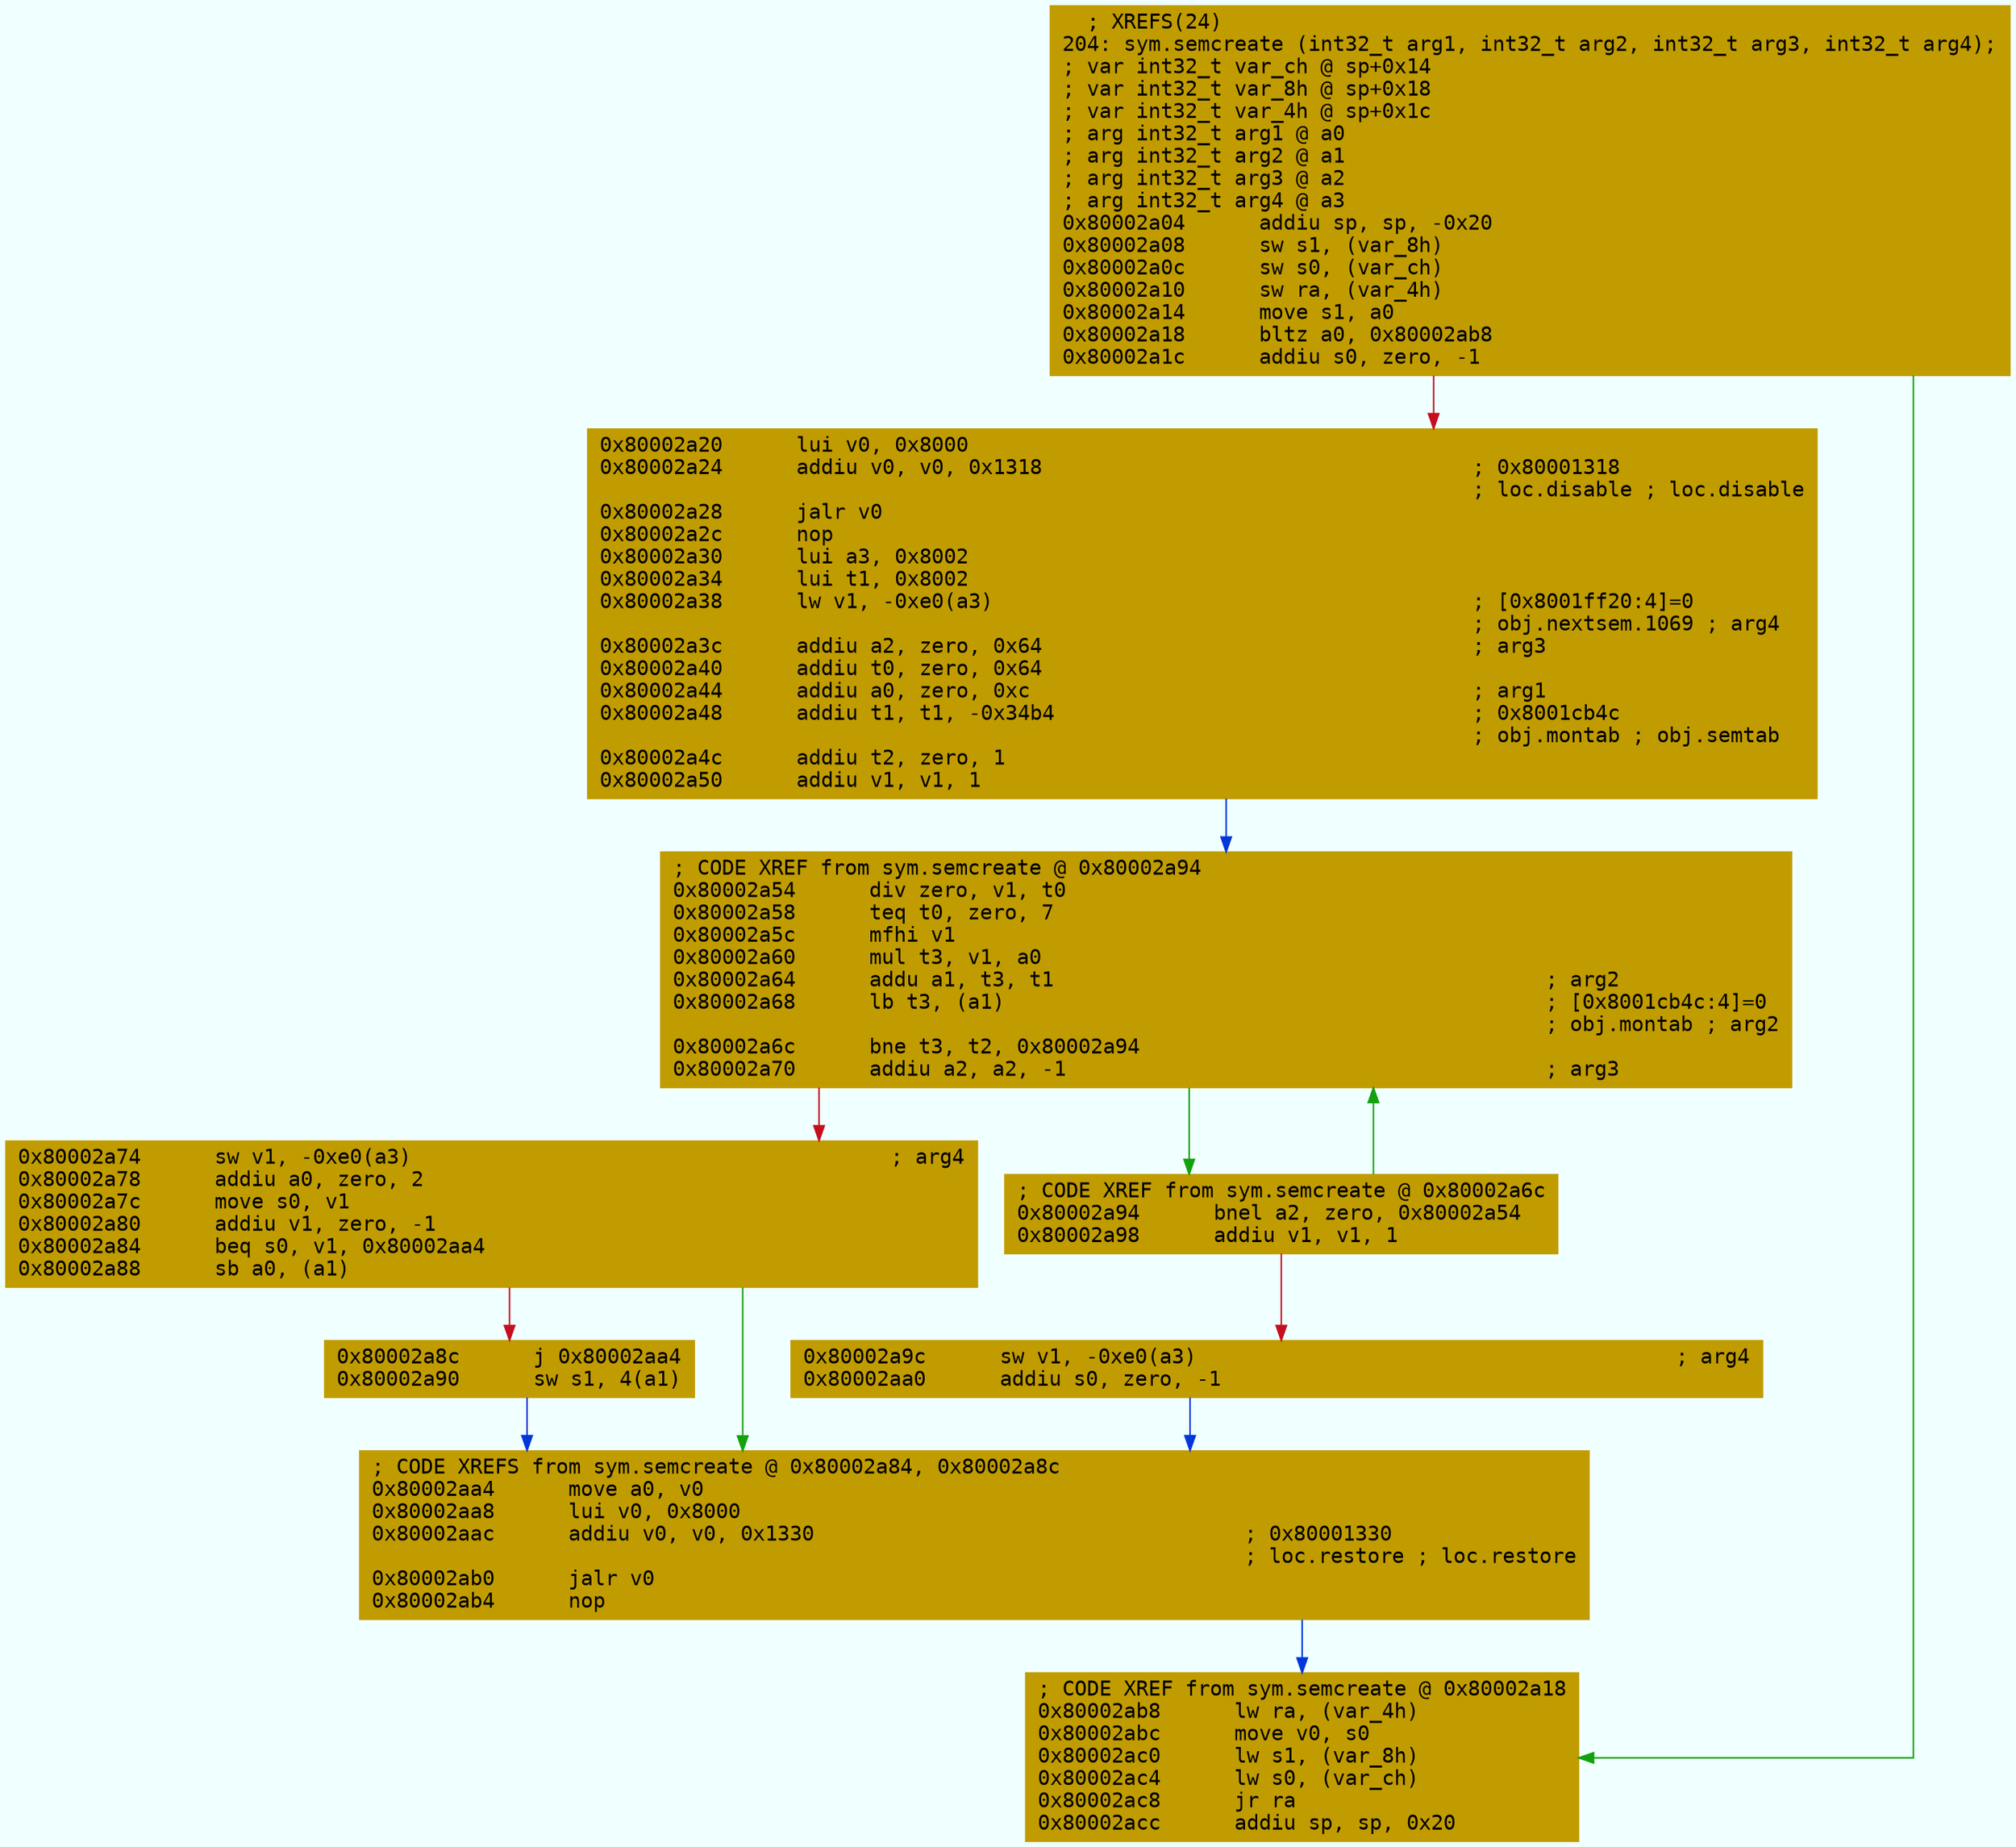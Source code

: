 digraph code {
	graph [bgcolor=azure fontsize=8 fontname="Courier" splines="ortho"];
	node [fillcolor=gray style=filled shape=box];
	edge [arrowhead="normal"];
	"0x80002a04" [URL="sym.semcreate/0x80002a04", fillcolor="#c19c00",color="#c19c00", fontname="Courier",label="  ; XREFS(24)\l204: sym.semcreate (int32_t arg1, int32_t arg2, int32_t arg3, int32_t arg4);\l; var int32_t var_ch @ sp+0x14\l; var int32_t var_8h @ sp+0x18\l; var int32_t var_4h @ sp+0x1c\l; arg int32_t arg1 @ a0\l; arg int32_t arg2 @ a1\l; arg int32_t arg3 @ a2\l; arg int32_t arg4 @ a3\l0x80002a04      addiu sp, sp, -0x20\l0x80002a08      sw s1, (var_8h)\l0x80002a0c      sw s0, (var_ch)\l0x80002a10      sw ra, (var_4h)\l0x80002a14      move s1, a0\l0x80002a18      bltz a0, 0x80002ab8\l0x80002a1c      addiu s0, zero, -1\l"]
	"0x80002a20" [URL="sym.semcreate/0x80002a20", fillcolor="#c19c00",color="#c19c00", fontname="Courier",label="0x80002a20      lui v0, 0x8000\l0x80002a24      addiu v0, v0, 0x1318                                   ; 0x80001318\l                                                                       ; loc.disable ; loc.disable\l0x80002a28      jalr v0\l0x80002a2c      nop\l0x80002a30      lui a3, 0x8002\l0x80002a34      lui t1, 0x8002\l0x80002a38      lw v1, -0xe0(a3)                                       ; [0x8001ff20:4]=0\l                                                                       ; obj.nextsem.1069 ; arg4\l0x80002a3c      addiu a2, zero, 0x64                                   ; arg3\l0x80002a40      addiu t0, zero, 0x64\l0x80002a44      addiu a0, zero, 0xc                                    ; arg1\l0x80002a48      addiu t1, t1, -0x34b4                                  ; 0x8001cb4c\l                                                                       ; obj.montab ; obj.semtab\l0x80002a4c      addiu t2, zero, 1\l0x80002a50      addiu v1, v1, 1\l"]
	"0x80002a54" [URL="sym.semcreate/0x80002a54", fillcolor="#c19c00",color="#c19c00", fontname="Courier",label="; CODE XREF from sym.semcreate @ 0x80002a94\l0x80002a54      div zero, v1, t0\l0x80002a58      teq t0, zero, 7\l0x80002a5c      mfhi v1\l0x80002a60      mul t3, v1, a0\l0x80002a64      addu a1, t3, t1                                        ; arg2\l0x80002a68      lb t3, (a1)                                            ; [0x8001cb4c:4]=0\l                                                                       ; obj.montab ; arg2\l0x80002a6c      bne t3, t2, 0x80002a94\l0x80002a70      addiu a2, a2, -1                                       ; arg3\l"]
	"0x80002a74" [URL="sym.semcreate/0x80002a74", fillcolor="#c19c00",color="#c19c00", fontname="Courier",label="0x80002a74      sw v1, -0xe0(a3)                                       ; arg4\l0x80002a78      addiu a0, zero, 2\l0x80002a7c      move s0, v1\l0x80002a80      addiu v1, zero, -1\l0x80002a84      beq s0, v1, 0x80002aa4\l0x80002a88      sb a0, (a1)\l"]
	"0x80002a8c" [URL="sym.semcreate/0x80002a8c", fillcolor="#c19c00",color="#c19c00", fontname="Courier",label="0x80002a8c      j 0x80002aa4\l0x80002a90      sw s1, 4(a1)\l"]
	"0x80002a94" [URL="sym.semcreate/0x80002a94", fillcolor="#c19c00",color="#c19c00", fontname="Courier",label="; CODE XREF from sym.semcreate @ 0x80002a6c\l0x80002a94      bnel a2, zero, 0x80002a54\l0x80002a98      addiu v1, v1, 1\l"]
	"0x80002a9c" [URL="sym.semcreate/0x80002a9c", fillcolor="#c19c00",color="#c19c00", fontname="Courier",label="0x80002a9c      sw v1, -0xe0(a3)                                       ; arg4\l0x80002aa0      addiu s0, zero, -1\l"]
	"0x80002aa4" [URL="sym.semcreate/0x80002aa4", fillcolor="#c19c00",color="#c19c00", fontname="Courier",label="; CODE XREFS from sym.semcreate @ 0x80002a84, 0x80002a8c\l0x80002aa4      move a0, v0\l0x80002aa8      lui v0, 0x8000\l0x80002aac      addiu v0, v0, 0x1330                                   ; 0x80001330\l                                                                       ; loc.restore ; loc.restore\l0x80002ab0      jalr v0\l0x80002ab4      nop\l"]
	"0x80002ab8" [URL="sym.semcreate/0x80002ab8", fillcolor="#c19c00",color="#c19c00", fontname="Courier",label="; CODE XREF from sym.semcreate @ 0x80002a18\l0x80002ab8      lw ra, (var_4h)\l0x80002abc      move v0, s0\l0x80002ac0      lw s1, (var_8h)\l0x80002ac4      lw s0, (var_ch)\l0x80002ac8      jr ra\l0x80002acc      addiu sp, sp, 0x20\l"]
        "0x80002a04" -> "0x80002ab8" [color="#13a10e"];
        "0x80002a04" -> "0x80002a20" [color="#c50f1f"];
        "0x80002a20" -> "0x80002a54" [color="#0037da"];
        "0x80002a54" -> "0x80002a94" [color="#13a10e"];
        "0x80002a54" -> "0x80002a74" [color="#c50f1f"];
        "0x80002a74" -> "0x80002aa4" [color="#13a10e"];
        "0x80002a74" -> "0x80002a8c" [color="#c50f1f"];
        "0x80002a8c" -> "0x80002aa4" [color="#0037da"];
        "0x80002a94" -> "0x80002a54" [color="#13a10e"];
        "0x80002a94" -> "0x80002a9c" [color="#c50f1f"];
        "0x80002a9c" -> "0x80002aa4" [color="#0037da"];
        "0x80002aa4" -> "0x80002ab8" [color="#0037da"];
}
